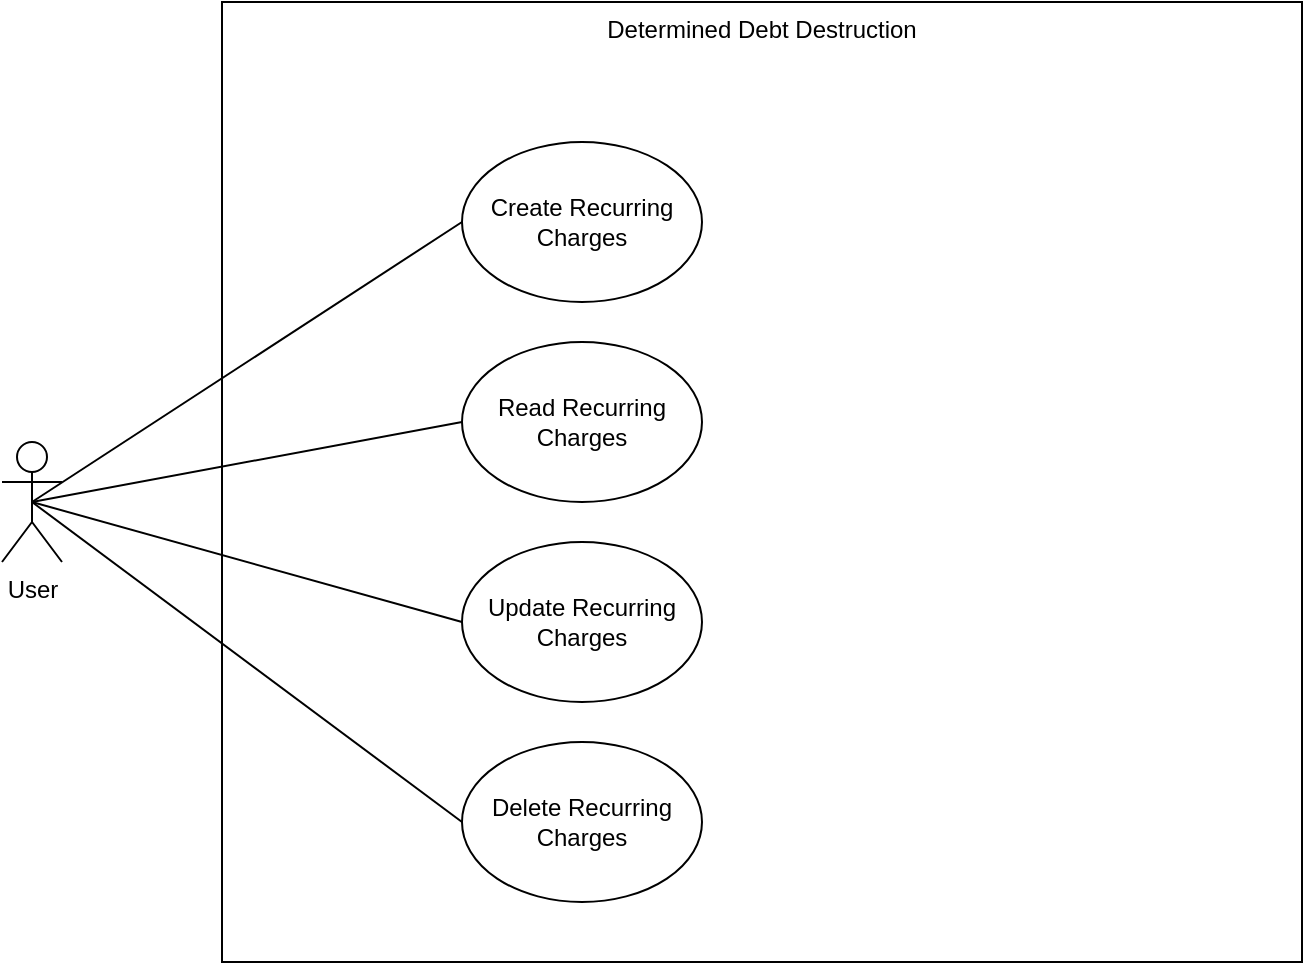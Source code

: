 <mxfile version="15.0.6" type="github">
  <diagram id="iCk0-uuXN-dzac4KxJ9Y" name="Page-1">
    <mxGraphModel dx="732" dy="784" grid="1" gridSize="10" guides="1" tooltips="1" connect="1" arrows="1" fold="1" page="1" pageScale="1" pageWidth="850" pageHeight="1100" math="0" shadow="0">
      <root>
        <mxCell id="0" />
        <mxCell id="1" parent="0" />
        <mxCell id="8YqOOLgah7Gyamwj7_4v-40" value="Determined Debt Destruction" style="rounded=0;whiteSpace=wrap;html=1;verticalAlign=top;" parent="1" vertex="1">
          <mxGeometry x="160" y="80" width="540" height="480" as="geometry" />
        </mxCell>
        <mxCell id="8YqOOLgah7Gyamwj7_4v-1" value="User" style="shape=umlActor;verticalLabelPosition=bottom;verticalAlign=top;html=1;outlineConnect=0;" parent="1" vertex="1">
          <mxGeometry x="50" y="300" width="30" height="60" as="geometry" />
        </mxCell>
        <mxCell id="8YqOOLgah7Gyamwj7_4v-3" value="Create Recurring Charges" style="ellipse;whiteSpace=wrap;html=1;" parent="1" vertex="1">
          <mxGeometry x="280" y="150" width="120" height="80" as="geometry" />
        </mxCell>
        <mxCell id="8YqOOLgah7Gyamwj7_4v-25" value="" style="endArrow=none;html=1;exitX=0.5;exitY=0.5;exitDx=0;exitDy=0;exitPerimeter=0;entryX=0;entryY=0.5;entryDx=0;entryDy=0;" parent="1" source="8YqOOLgah7Gyamwj7_4v-1" target="8YqOOLgah7Gyamwj7_4v-3" edge="1">
          <mxGeometry width="50" height="50" relative="1" as="geometry">
            <mxPoint x="320" y="420" as="sourcePoint" />
            <mxPoint x="370" y="370" as="targetPoint" />
          </mxGeometry>
        </mxCell>
        <mxCell id="8YqOOLgah7Gyamwj7_4v-26" value="" style="endArrow=none;html=1;exitX=0.5;exitY=0.5;exitDx=0;exitDy=0;exitPerimeter=0;entryX=0;entryY=0.5;entryDx=0;entryDy=0;" parent="1" source="8YqOOLgah7Gyamwj7_4v-1" target="CxeyFoplvqYLXCRAcZgA-1" edge="1">
          <mxGeometry width="50" height="50" relative="1" as="geometry">
            <mxPoint x="220" y="410" as="sourcePoint" />
            <mxPoint x="120" y="210" as="targetPoint" />
          </mxGeometry>
        </mxCell>
        <mxCell id="8YqOOLgah7Gyamwj7_4v-27" value="" style="endArrow=none;html=1;exitX=0.5;exitY=0.5;exitDx=0;exitDy=0;exitPerimeter=0;entryX=0;entryY=0.5;entryDx=0;entryDy=0;" parent="1" source="8YqOOLgah7Gyamwj7_4v-1" target="CxeyFoplvqYLXCRAcZgA-2" edge="1">
          <mxGeometry width="50" height="50" relative="1" as="geometry">
            <mxPoint x="250" y="460" as="sourcePoint" />
            <mxPoint x="110" y="220" as="targetPoint" />
          </mxGeometry>
        </mxCell>
        <mxCell id="8YqOOLgah7Gyamwj7_4v-36" value="" style="endArrow=none;html=1;exitX=0.5;exitY=0.5;exitDx=0;exitDy=0;exitPerimeter=0;entryX=0;entryY=0.5;entryDx=0;entryDy=0;" parent="1" source="8YqOOLgah7Gyamwj7_4v-1" target="CxeyFoplvqYLXCRAcZgA-3" edge="1">
          <mxGeometry width="50" height="50" relative="1" as="geometry">
            <mxPoint x="190" y="580" as="sourcePoint" />
            <mxPoint x="280" y="490" as="targetPoint" />
          </mxGeometry>
        </mxCell>
        <mxCell id="CxeyFoplvqYLXCRAcZgA-1" value="Read Recurring Charges" style="ellipse;whiteSpace=wrap;html=1;" parent="1" vertex="1">
          <mxGeometry x="280" y="250" width="120" height="80" as="geometry" />
        </mxCell>
        <mxCell id="CxeyFoplvqYLXCRAcZgA-2" value="Update Recurring Charges" style="ellipse;whiteSpace=wrap;html=1;" parent="1" vertex="1">
          <mxGeometry x="280" y="350" width="120" height="80" as="geometry" />
        </mxCell>
        <mxCell id="CxeyFoplvqYLXCRAcZgA-3" value="Delete Recurring Charges" style="ellipse;whiteSpace=wrap;html=1;" parent="1" vertex="1">
          <mxGeometry x="280" y="450" width="120" height="80" as="geometry" />
        </mxCell>
      </root>
    </mxGraphModel>
  </diagram>
</mxfile>
